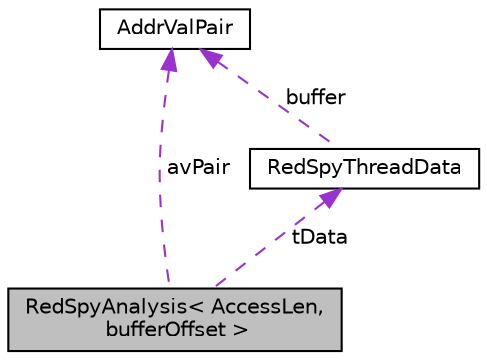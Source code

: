 digraph "RedSpyAnalysis&lt; AccessLen, bufferOffset &gt;"
{
 // INTERACTIVE_SVG=YES
  edge [fontname="Helvetica",fontsize="10",labelfontname="Helvetica",labelfontsize="10"];
  node [fontname="Helvetica",fontsize="10",shape=record];
  Node1 [label="RedSpyAnalysis\< AccessLen,\l bufferOffset \>",height=0.2,width=0.4,color="black", fillcolor="grey75", style="filled" fontcolor="black"];
  Node2 -> Node1 [dir="back",color="darkorchid3",fontsize="10",style="dashed",label=" avPair" ,fontname="Helvetica"];
  Node2 [label="AddrValPair",height=0.2,width=0.4,color="black", fillcolor="white", style="filled",URL="$structAddrValPair.html"];
  Node3 -> Node1 [dir="back",color="darkorchid3",fontsize="10",style="dashed",label=" tData" ,fontname="Helvetica"];
  Node3 [label="RedSpyThreadData",height=0.2,width=0.4,color="black", fillcolor="white", style="filled",URL="$structRedSpyThreadData.html"];
  Node2 -> Node3 [dir="back",color="darkorchid3",fontsize="10",style="dashed",label=" buffer" ,fontname="Helvetica"];
}
